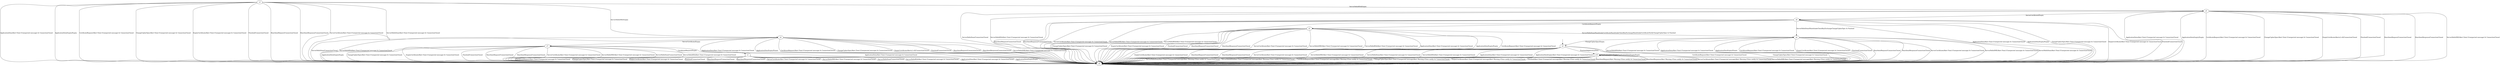 digraph {
__start0 [label="" shape="none"];
__start0 -> s0;
s3
s0
s1
s2
s4
s5
s6
s7
s8
s9
s10
s3 -> s9 [label="ApplicationData/Alert Fatal (Unexpected message) & ConnectionClosed"]
s3 -> s9 [label="ApplicationDataEmpty/Empty"]
s3 -> s9 [label="CertificateRequest/Alert Fatal (Unexpected message) & ConnectionClosed"]
s3 -> s9 [label="ChangeCipherSpec/Alert Fatal (Unexpected message) & ConnectionClosed"]
s3 -> s9 [label="EmptyCertificate/Alert Fatal (Unexpected message) & ConnectionClosed"]
s3 -> s9 [label="Finished/ConnectionClosed"]
s3 -> s9 [label="HeartbeatRequest/ConnectionClosed"]
s3 -> s9 [label="HeartbeatResponse/ConnectionClosed"]
s3 -> s9 [label="ServerCertificate/Alert Fatal (Unexpected message) & ConnectionClosed"]
s3 -> s4 [label="ServerHelloDHE/Empty"]
s3 -> s9 [label="ServerHelloDone/Alert Fatal (Unexpected message) & ConnectionClosed"]
s3 -> s5 [label="ServerHelloRSA/Empty"]
s0 -> s9 [label="ApplicationData/Alert Fatal (Unexpected message) & ConnectionClosed"]
s0 -> s9 [label="ApplicationDataEmpty/Alert Fatal (Unexpected message) & ConnectionClosed"]
s0 -> s9 [label="CertificateRequest/Alert Fatal (Unexpected message) & ConnectionClosed"]
s0 -> s9 [label="ChangeCipherSpec/Alert Fatal (Unexpected message) & ConnectionClosed"]
s0 -> s9 [label="EmptyCertificate/Alert Fatal (Unexpected message) & ConnectionClosed"]
s0 -> s10 [label="Finished/ApplicationData"]
s0 -> s9 [label="HeartbeatRequest/ConnectionClosed"]
s0 -> s9 [label="HeartbeatResponse/ConnectionClosed"]
s0 -> s9 [label="ServerCertificate/Alert Fatal (Unexpected message) & ConnectionClosed"]
s0 -> s9 [label="ServerHelloDHE/Alert Fatal (Unexpected message) & ConnectionClosed"]
s0 -> s9 [label="ServerHelloDone/Alert Fatal (Unexpected message) & ConnectionClosed"]
s0 -> s9 [label="ServerHelloRSA/Alert Fatal (Unexpected message) & ConnectionClosed"]
s1 -> s9 [label="ApplicationData/Alert Fatal (Unexpected message) & ConnectionClosed"]
s1 -> s9 [label="ApplicationDataEmpty/Empty"]
s1 -> s9 [label="CertificateRequest/Alert Fatal (Unexpected message) & ConnectionClosed"]
s1 -> s9 [label="ChangeCipherSpec/Alert Fatal (Unexpected message) & ConnectionClosed"]
s1 -> s9 [label="EmptyCertificate/Alert Fatal (Unexpected message) & ConnectionClosed"]
s1 -> s9 [label="Finished/ConnectionClosed"]
s1 -> s9 [label="HeartbeatRequest/ConnectionClosed"]
s1 -> s9 [label="HeartbeatResponse/ConnectionClosed"]
s1 -> s9 [label="ServerCertificate/Alert Fatal (Unexpected message) & ConnectionClosed"]
s1 -> s9 [label="ServerHelloDHE/Alert Fatal (Unexpected message) & ConnectionClosed"]
s1 -> s9 [label="ServerHelloDone/ConnectionClosed"]
s1 -> s9 [label="ServerHelloRSA/Alert Fatal (Unexpected message) & ConnectionClosed"]
s2 -> s9 [label="ApplicationData/Alert Fatal (Unexpected message) & ConnectionClosed"]
s2 -> s9 [label="ApplicationDataEmpty/Empty"]
s2 -> s9 [label="CertificateRequest/Alert Fatal (Unexpected message) & ConnectionClosed"]
s2 -> s9 [label="ChangeCipherSpec/Alert Fatal (Unexpected message) & ConnectionClosed"]
s2 -> s9 [label="EmptyCertificate/Alert Fatal (Unexpected message) & ConnectionClosed"]
s2 -> s9 [label="Finished/ConnectionClosed"]
s2 -> s9 [label="HeartbeatRequest/ConnectionClosed"]
s2 -> s9 [label="HeartbeatResponse/ConnectionClosed"]
s2 -> s9 [label="ServerCertificate/Alert Fatal (Unexpected message) & ConnectionClosed"]
s2 -> s9 [label="ServerHelloDHE/Alert Fatal (Unexpected message) & ConnectionClosed"]
s2 -> s6 [label="ServerHelloDone/HandshakeCertificateHandshakeClientKeyExchangeHandshakeCertificateVerifyChangeCipherSpec & Finished"]
s2 -> s9 [label="ServerHelloRSA/Alert Fatal (Unexpected message) & ConnectionClosed"]
s4 -> s9 [label="ApplicationData/Alert Fatal (Unexpected message) & ConnectionClosed"]
s4 -> s9 [label="ApplicationDataEmpty/Empty"]
s4 -> s9 [label="CertificateRequest/Alert Fatal (Unexpected message) & ConnectionClosed"]
s4 -> s9 [label="ChangeCipherSpec/Alert Fatal (Unexpected message) & ConnectionClosed"]
s4 -> s9 [label="EmptyCertificate/Alerts2.s42ConnectionClosed"]
s4 -> s9 [label="Finished/ConnectionClosed"]
s4 -> s9 [label="HeartbeatRequest/ConnectionClosed"]
s4 -> s9 [label="HeartbeatResponse/ConnectionClosed"]
s4 -> s7 [label="ServerCertificate/Empty"]
s4 -> s9 [label="ServerHelloDHE/Alert Fatal (Unexpected message) & ConnectionClosed"]
s4 -> s9 [label="ServerHelloDone/ConnectionClosed"]
s4 -> s9 [label="ServerHelloRSA/Alert Fatal (Unexpected message) & ConnectionClosed"]
s5 -> s9 [label="ApplicationData/Alert Fatal (Unexpected message) & ConnectionClosed"]
s5 -> s9 [label="ApplicationDataEmpty/Empty"]
s5 -> s9 [label="CertificateRequest/Alert Fatal (Unexpected message) & ConnectionClosed"]
s5 -> s9 [label="ChangeCipherSpec/Alert Fatal (Unexpected message) & ConnectionClosed"]
s5 -> s9 [label="EmptyCertificate/Alerts2.s42ConnectionClosed"]
s5 -> s9 [label="Finished/ConnectionClosed"]
s5 -> s9 [label="HeartbeatRequest/ConnectionClosed"]
s5 -> s9 [label="HeartbeatResponse/ConnectionClosed"]
s5 -> s8 [label="ServerCertificate/Empty"]
s5 -> s9 [label="ServerHelloDHE/Alert Fatal (Unexpected message) & ConnectionClosed"]
s5 -> s9 [label="ServerHelloDone/ConnectionClosed"]
s5 -> s9 [label="ServerHelloRSA/Alert Fatal (Unexpected message) & ConnectionClosed"]
s6 -> s9 [label="ApplicationData/Alert Fatal (Unexpected message) & ConnectionClosed"]
s6 -> s9 [label="ApplicationDataEmpty/Empty"]
s6 -> s9 [label="CertificateRequest/Alert Fatal (Unexpected message) & ConnectionClosed"]
s6 -> s0 [label="ChangeCipherSpec/Empty"]
s6 -> s9 [label="EmptyCertificate/Alert Fatal (Unexpected message) & ConnectionClosed"]
s6 -> s9 [label="Finished/ConnectionClosed"]
s6 -> s9 [label="HeartbeatRequest/ConnectionClosed"]
s6 -> s9 [label="HeartbeatResponse/ConnectionClosed"]
s6 -> s9 [label="ServerCertificate/Alert Fatal (Unexpected message) & ConnectionClosed"]
s6 -> s9 [label="ServerHelloDHE/Alert Fatal (Unexpected message) & ConnectionClosed"]
s6 -> s9 [label="ServerHelloDone/Alert Fatal (Unexpected message) & ConnectionClosed"]
s6 -> s9 [label="ServerHelloRSA/Alert Fatal (Unexpected message) & ConnectionClosed"]
s7 -> s9 [label="ApplicationData/Alert Fatal (Unexpected message) & ConnectionClosed"]
s7 -> s9 [label="ApplicationDataEmpty/Empty"]
s7 -> s1 [label="CertificateRequest/Empty"]
s7 -> s9 [label="ChangeCipherSpec/Alert Fatal (Unexpected message) & ConnectionClosed"]
s7 -> s9 [label="EmptyCertificate/Alert Fatal (Unexpected message) & ConnectionClosed"]
s7 -> s9 [label="Finished/ConnectionClosed"]
s7 -> s9 [label="HeartbeatRequest/ConnectionClosed"]
s7 -> s9 [label="HeartbeatResponse/ConnectionClosed"]
s7 -> s9 [label="ServerCertificate/Alert Fatal (Unexpected message) & ConnectionClosed"]
s7 -> s9 [label="ServerHelloDHE/Alert Fatal (Unexpected message) & ConnectionClosed"]
s7 -> s9 [label="ServerHelloDone/ConnectionClosed"]
s7 -> s9 [label="ServerHelloRSA/Alert Fatal (Unexpected message) & ConnectionClosed"]
s8 -> s9 [label="ApplicationData/Alert Fatal (Unexpected message) & ConnectionClosed"]
s8 -> s9 [label="ApplicationDataEmpty/Empty"]
s8 -> s2 [label="CertificateRequest/Empty"]
s8 -> s9 [label="ChangeCipherSpec/Alert Fatal (Unexpected message) & ConnectionClosed"]
s8 -> s9 [label="EmptyCertificate/Alert Fatal (Unexpected message) & ConnectionClosed"]
s8 -> s9 [label="Finished/ConnectionClosed"]
s8 -> s9 [label="HeartbeatRequest/ConnectionClosed"]
s8 -> s9 [label="HeartbeatResponse/ConnectionClosed"]
s8 -> s9 [label="ServerCertificate/Alert Fatal (Unexpected message) & ConnectionClosed"]
s8 -> s9 [label="ServerHelloDHE/Alert Fatal (Unexpected message) & ConnectionClosed"]
s8 -> s6 [label="ServerHelloDone/HandshakeClientKeyExchangeChangeCipherSpec & Finished"]
s8 -> s9 [label="ServerHelloRSA/Alert Fatal (Unexpected message) & ConnectionClosed"]
s9 -> s9 [label="ApplicationData/ConnectionClosed"]
s9 -> s9 [label="ApplicationDataEmpty/ConnectionClosed"]
s9 -> s9 [label="CertificateRequest/ConnectionClosed"]
s9 -> s9 [label="ChangeCipherSpec/ConnectionClosed"]
s9 -> s9 [label="EmptyCertificate/ConnectionClosed"]
s9 -> s9 [label="Finished/ConnectionClosed"]
s9 -> s9 [label="HeartbeatRequest/ConnectionClosed"]
s9 -> s9 [label="HeartbeatResponse/ConnectionClosed"]
s9 -> s9 [label="ServerCertificate/ConnectionClosed"]
s9 -> s9 [label="ServerHelloDHE/ConnectionClosed"]
s9 -> s9 [label="ServerHelloDone/ConnectionClosed"]
s9 -> s9 [label="ServerHelloRSA/ConnectionClosed"]
s10 -> s10 [label="ApplicationData/Empty"]
s10 -> s10 [label="ApplicationDataEmpty/Empty"]
s10 -> s9 [label="CertificateRequest/Alert Fatal (Unexpected message)Alert Warning (Close notify) & ConnectionClosed"]
s10 -> s9 [label="ChangeCipherSpec/Alert Fatal (Unexpected message)Alert Warning (Close notify) & ConnectionClosed"]
s10 -> s9 [label="EmptyCertificate/Alert Fatal (Unexpected message)Alert Warning (Close notify) & ConnectionClosed"]
s10 -> s9 [label="Finished/Alert Fatal (Unexpected message)Alert Warning (Close notify) & ConnectionClosed"]
s10 -> s9 [label="HeartbeatRequest/Alert Warning (Close notify) & ConnectionClosed"]
s10 -> s9 [label="HeartbeatResponse/Alert Warning (Close notify) & ConnectionClosed"]
s10 -> s9 [label="ServerCertificate/Alert Fatal (Unexpected message)Alert Warning (Close notify) & ConnectionClosed"]
s10 -> s9 [label="ServerHelloDHE/Alert Fatal (Unexpected message)Alert Warning (Close notify) & ConnectionClosed"]
s10 -> s9 [label="ServerHelloDone/Alert Fatal (Unexpected message)Alert Warning (Close notify) & ConnectionClosed"]
s10 -> s9 [label="ServerHelloRSA/Alert Fatal (Unexpected message)Alert Warning (Close notify) & ConnectionClosed"]
}
